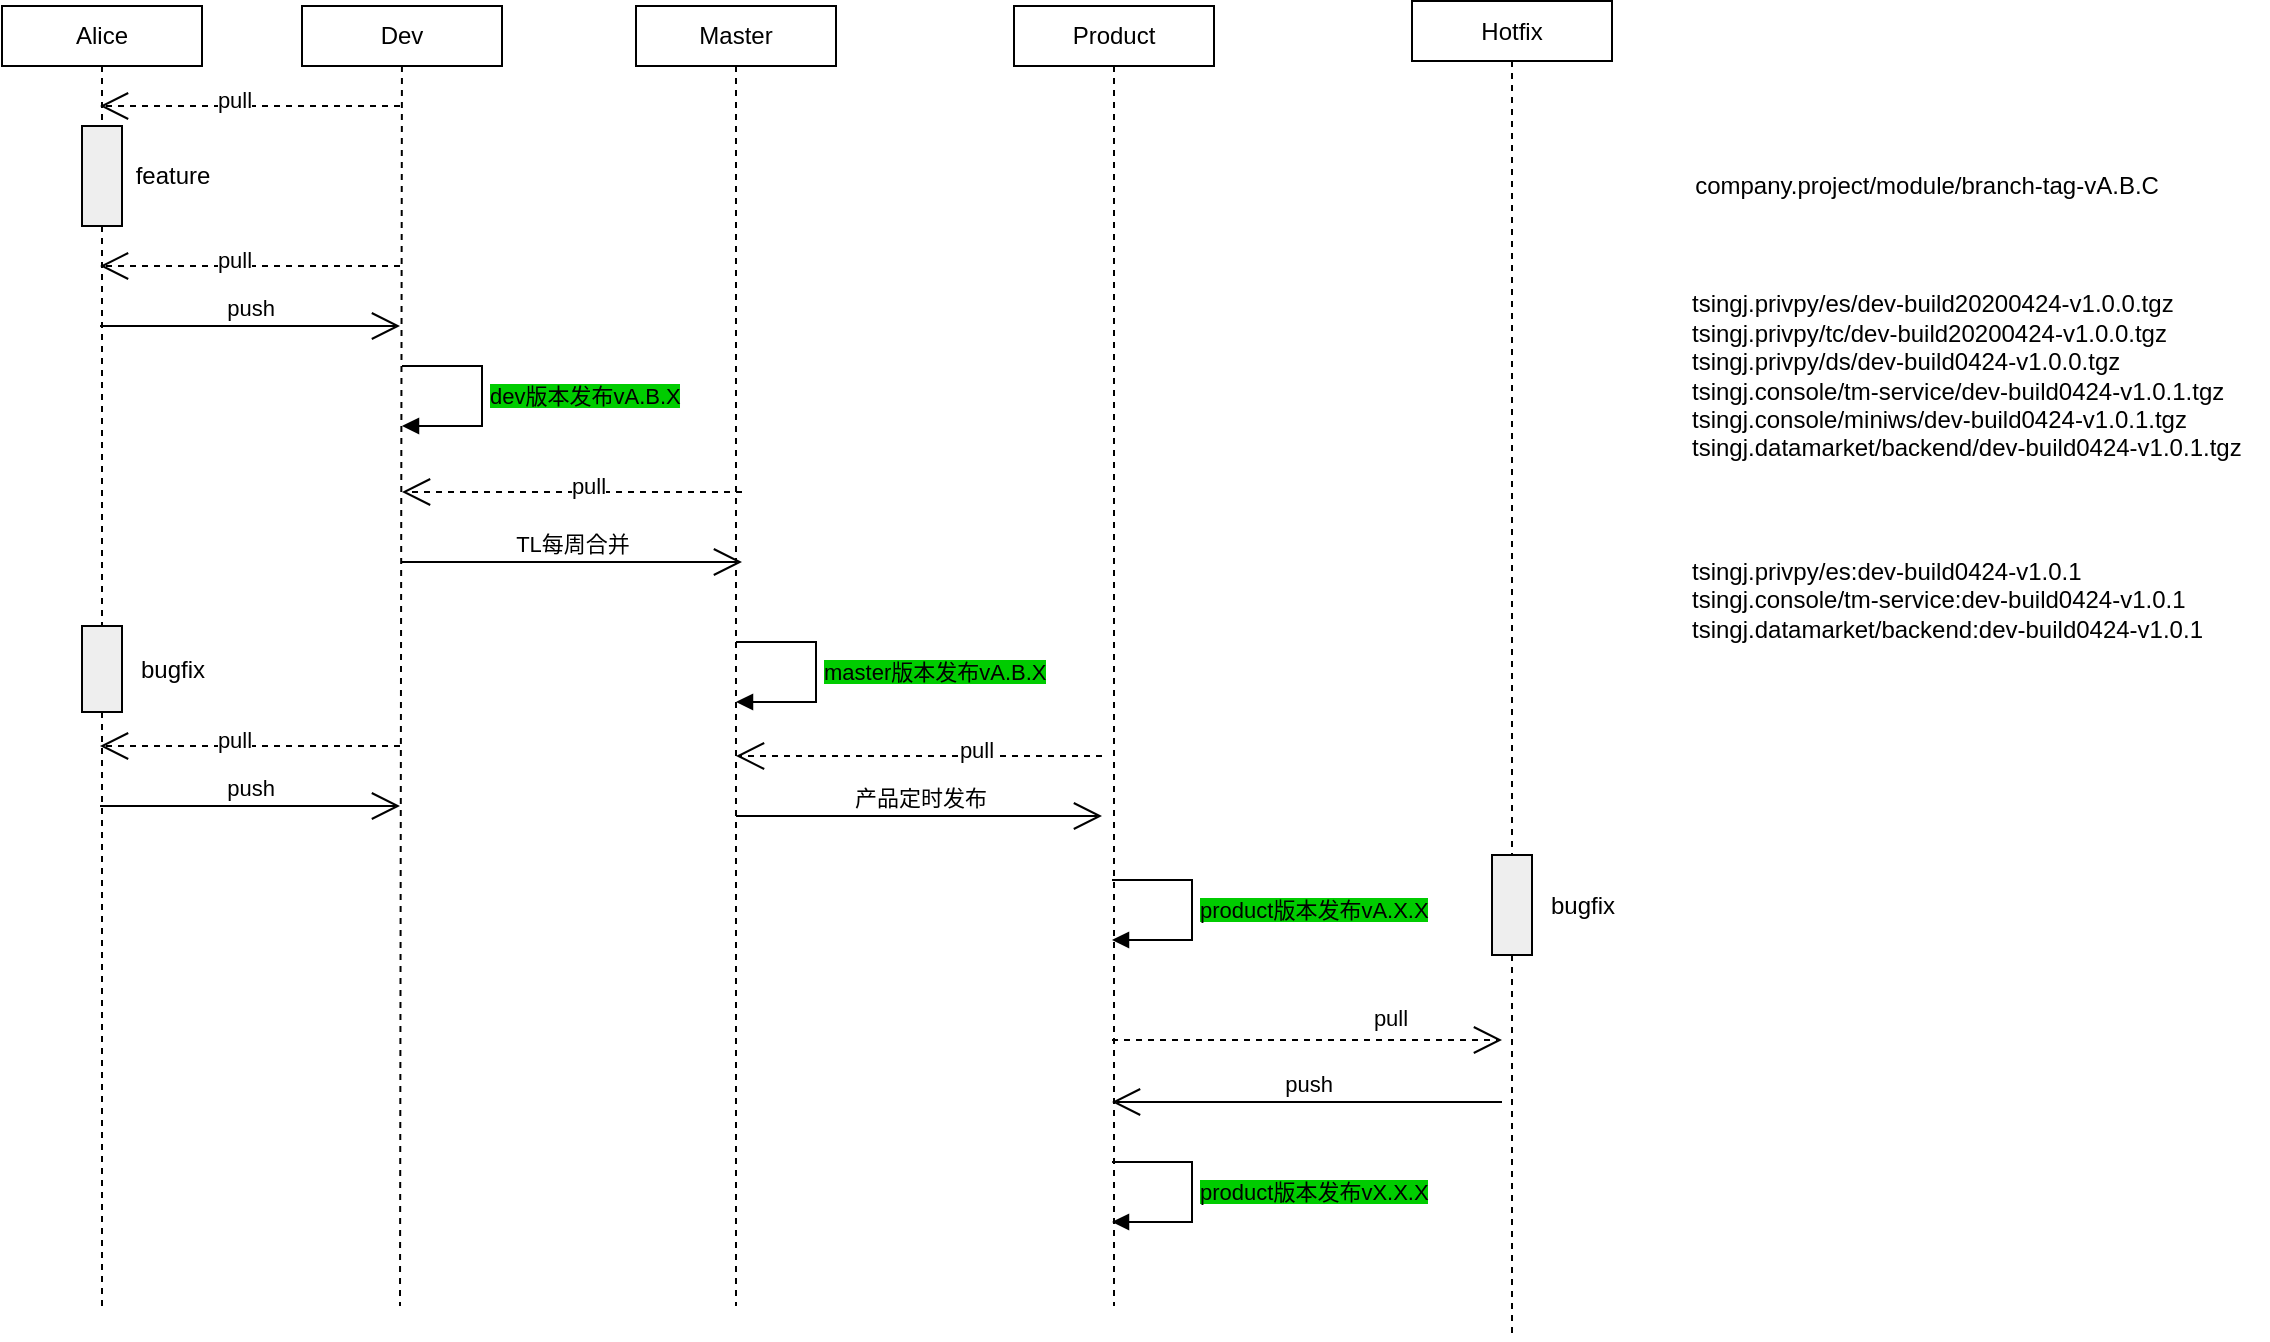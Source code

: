 <mxfile version="13.0.1" type="github">
  <diagram id="IDo3e-sVRfWPB8tgrpqy" name="Page-1">
    <mxGraphModel dx="1426" dy="764" grid="1" gridSize="10" guides="1" tooltips="1" connect="1" arrows="1" fold="1" page="1" pageScale="1" pageWidth="827" pageHeight="1169" math="0" shadow="0">
      <root>
        <mxCell id="0" />
        <mxCell id="1" parent="0" />
        <mxCell id="VchNmsLGofExgvG7CdDW-4" value="Dev" style="shape=rect;html=1;whiteSpace=wrap;align=center;" vertex="1" parent="1">
          <mxGeometry x="440" y="240" width="100" height="30" as="geometry" />
        </mxCell>
        <mxCell id="VchNmsLGofExgvG7CdDW-5" value="Master" style="shape=rect;html=1;whiteSpace=wrap;align=center;" vertex="1" parent="1">
          <mxGeometry x="607" y="240" width="100" height="30" as="geometry" />
        </mxCell>
        <mxCell id="VchNmsLGofExgvG7CdDW-7" value="" style="edgeStyle=none;dashed=1;html=1;endArrow=none;exitX=0.5;exitY=1;exitDx=0;exitDy=0;" edge="1" source="VchNmsLGofExgvG7CdDW-5" parent="1">
          <mxGeometry relative="1" as="geometry">
            <mxPoint x="657" y="890" as="targetPoint" />
          </mxGeometry>
        </mxCell>
        <mxCell id="VchNmsLGofExgvG7CdDW-8" value="TL每周合并" style="edgeStyle=none;html=1;endArrow=open;verticalAlign=bottom;endSize=12;" edge="1" parent="1">
          <mxGeometry relative="1" as="geometry">
            <mxPoint x="490" y="518" as="sourcePoint" />
            <mxPoint x="660" y="518" as="targetPoint" />
          </mxGeometry>
        </mxCell>
        <mxCell id="VchNmsLGofExgvG7CdDW-10" value="" style="edgeStyle=none;html=1;endArrow=open;verticalAlign=bottom;endSize=12;endFill=1;dashed=1;" edge="1" parent="1">
          <mxGeometry relative="1" as="geometry">
            <mxPoint x="660" y="483" as="sourcePoint" />
            <mxPoint x="490" y="483" as="targetPoint" />
          </mxGeometry>
        </mxCell>
        <mxCell id="VchNmsLGofExgvG7CdDW-34" value="pull" style="edgeLabel;html=1;align=center;verticalAlign=middle;resizable=0;points=[];" vertex="1" connectable="0" parent="VchNmsLGofExgvG7CdDW-10">
          <mxGeometry x="0.107" y="-3" relative="1" as="geometry">
            <mxPoint x="17" as="offset" />
          </mxGeometry>
        </mxCell>
        <mxCell id="VchNmsLGofExgvG7CdDW-17" value="Product" style="shape=rect;html=1;whiteSpace=wrap;align=center;" vertex="1" parent="1">
          <mxGeometry x="796" y="240" width="100" height="30" as="geometry" />
        </mxCell>
        <mxCell id="VchNmsLGofExgvG7CdDW-25" value="" style="shape=rect;html=1;fillColor=#eeeeee;" vertex="1" parent="1">
          <mxGeometry x="330" y="300" width="20" height="50" as="geometry" />
        </mxCell>
        <mxCell id="VchNmsLGofExgvG7CdDW-26" value="" style="edgeStyle=none;html=1;dashed=1;endArrow=none;exitX=0.5;exitY=1;exitDx=0;exitDy=0;" edge="1" source="VchNmsLGofExgvG7CdDW-48" target="VchNmsLGofExgvG7CdDW-25" parent="1">
          <mxGeometry relative="1" as="geometry">
            <mxPoint x="340" y="300" as="sourcePoint" />
          </mxGeometry>
        </mxCell>
        <mxCell id="VchNmsLGofExgvG7CdDW-27" value="" style="edgeStyle=none;html=1;dashed=1;endArrow=none;" edge="1" source="VchNmsLGofExgvG7CdDW-37" parent="1">
          <mxGeometry x="1" relative="1" as="geometry">
            <mxPoint x="340" y="890" as="targetPoint" />
          </mxGeometry>
        </mxCell>
        <mxCell id="VchNmsLGofExgvG7CdDW-29" value="" style="edgeStyle=none;dashed=1;html=1;endArrow=none;" edge="1" parent="1" source="VchNmsLGofExgvG7CdDW-4">
          <mxGeometry relative="1" as="geometry">
            <mxPoint x="489" y="890" as="targetPoint" />
            <mxPoint x="490" y="270" as="sourcePoint" />
          </mxGeometry>
        </mxCell>
        <mxCell id="VchNmsLGofExgvG7CdDW-30" value="产品定时发布" style="edgeStyle=none;html=1;endArrow=open;verticalAlign=bottom;endSize=12;" edge="1" parent="1">
          <mxGeometry relative="1" as="geometry">
            <mxPoint x="657" y="645" as="sourcePoint" />
            <mxPoint x="840" y="645" as="targetPoint" />
          </mxGeometry>
        </mxCell>
        <mxCell id="VchNmsLGofExgvG7CdDW-35" value="" style="edgeStyle=none;html=1;endArrow=open;verticalAlign=bottom;endSize=12;endFill=1;dashed=1;" edge="1" parent="1">
          <mxGeometry relative="1" as="geometry">
            <mxPoint x="840" y="615" as="sourcePoint" />
            <mxPoint x="657" y="615" as="targetPoint" />
          </mxGeometry>
        </mxCell>
        <mxCell id="VchNmsLGofExgvG7CdDW-36" value="pull" style="edgeLabel;html=1;align=center;verticalAlign=middle;resizable=0;points=[];" vertex="1" connectable="0" parent="VchNmsLGofExgvG7CdDW-35">
          <mxGeometry x="0.107" y="-3" relative="1" as="geometry">
            <mxPoint x="38" as="offset" />
          </mxGeometry>
        </mxCell>
        <mxCell id="VchNmsLGofExgvG7CdDW-39" value="company.project/module/branch-tag-vA.B.C" style="text;html=1;align=center;verticalAlign=middle;resizable=0;points=[];autosize=1;" vertex="1" parent="1">
          <mxGeometry x="1127" y="320" width="250" height="20" as="geometry" />
        </mxCell>
        <mxCell id="VchNmsLGofExgvG7CdDW-40" value="tsingj.privpy/es/dev-build20200424-v1.0.0.tgz&lt;br&gt;tsingj.privpy/tc/dev-build20200424-v1.0.0.tgz&lt;br&gt;tsingj.privpy/ds/dev-build0424-v1.0.0.tgz&lt;br&gt;tsingj.console/tm-service/dev-build0424-v1.0.1.tgz&lt;br&gt;tsingj.console/miniws/dev-build0424-v1.0.1.tgz&lt;br&gt;tsingj.datamarket/backend/dev-build0424-v1.0.1.tgz" style="text;html=1;align=left;verticalAlign=middle;resizable=0;points=[];autosize=1;" vertex="1" parent="1">
          <mxGeometry x="1133" y="380" width="290" height="90" as="geometry" />
        </mxCell>
        <mxCell id="VchNmsLGofExgvG7CdDW-41" value="bugfix" style="text;html=1;align=center;verticalAlign=middle;resizable=0;points=[];autosize=1;" vertex="1" parent="1">
          <mxGeometry x="350" y="561.5" width="50" height="20" as="geometry" />
        </mxCell>
        <mxCell id="VchNmsLGofExgvG7CdDW-47" value="feature" style="text;html=1;align=center;verticalAlign=middle;resizable=0;points=[];autosize=1;" vertex="1" parent="1">
          <mxGeometry x="350" y="315" width="50" height="20" as="geometry" />
        </mxCell>
        <mxCell id="VchNmsLGofExgvG7CdDW-48" value="Alice" style="shape=rect;html=1;whiteSpace=wrap;align=center;" vertex="1" parent="1">
          <mxGeometry x="290" y="240" width="100" height="30" as="geometry" />
        </mxCell>
        <mxCell id="VchNmsLGofExgvG7CdDW-49" value="" style="edgeStyle=none;html=1;endArrow=open;verticalAlign=bottom;endSize=12;endFill=1;dashed=1;" edge="1" parent="1">
          <mxGeometry relative="1" as="geometry">
            <mxPoint x="489" y="370" as="sourcePoint" />
            <mxPoint x="339" y="370" as="targetPoint" />
          </mxGeometry>
        </mxCell>
        <mxCell id="VchNmsLGofExgvG7CdDW-50" value="pull" style="edgeLabel;html=1;align=center;verticalAlign=middle;resizable=0;points=[];" vertex="1" connectable="0" parent="VchNmsLGofExgvG7CdDW-49">
          <mxGeometry x="0.107" y="-3" relative="1" as="geometry">
            <mxPoint as="offset" />
          </mxGeometry>
        </mxCell>
        <mxCell id="VchNmsLGofExgvG7CdDW-51" value="push" style="edgeStyle=none;html=1;endArrow=open;verticalAlign=bottom;endSize=12;" edge="1" parent="1">
          <mxGeometry relative="1" as="geometry">
            <mxPoint x="339" y="400" as="sourcePoint" />
            <mxPoint x="489" y="400" as="targetPoint" />
          </mxGeometry>
        </mxCell>
        <mxCell id="VchNmsLGofExgvG7CdDW-54" value="" style="edgeStyle=none;dashed=1;html=1;endArrow=none;" edge="1" parent="1" source="VchNmsLGofExgvG7CdDW-17">
          <mxGeometry relative="1" as="geometry">
            <mxPoint x="846" y="890" as="targetPoint" />
            <mxPoint x="846" y="270" as="sourcePoint" />
          </mxGeometry>
        </mxCell>
        <mxCell id="VchNmsLGofExgvG7CdDW-55" value="Hotfix" style="shape=rect;html=1;whiteSpace=wrap;align=center;" vertex="1" parent="1">
          <mxGeometry x="995" y="237.5" width="100" height="30" as="geometry" />
        </mxCell>
        <mxCell id="VchNmsLGofExgvG7CdDW-56" value="" style="edgeStyle=none;dashed=1;html=1;endArrow=none;" edge="1" parent="1" source="VchNmsLGofExgvG7CdDW-58">
          <mxGeometry relative="1" as="geometry">
            <mxPoint x="1045" y="905.5" as="targetPoint" />
            <mxPoint x="1045" y="285.5" as="sourcePoint" />
          </mxGeometry>
        </mxCell>
        <mxCell id="VchNmsLGofExgvG7CdDW-57" value="bugfix" style="text;html=1;align=center;verticalAlign=middle;resizable=0;points=[];autosize=1;" vertex="1" parent="1">
          <mxGeometry x="1055" y="679.5" width="50" height="20" as="geometry" />
        </mxCell>
        <mxCell id="VchNmsLGofExgvG7CdDW-58" value="" style="shape=rect;html=1;fillColor=#eeeeee;" vertex="1" parent="1">
          <mxGeometry x="1035" y="664.5" width="20" height="50" as="geometry" />
        </mxCell>
        <mxCell id="VchNmsLGofExgvG7CdDW-59" value="" style="edgeStyle=none;dashed=1;html=1;endArrow=none;" edge="1" parent="1" source="VchNmsLGofExgvG7CdDW-55" target="VchNmsLGofExgvG7CdDW-58">
          <mxGeometry relative="1" as="geometry">
            <mxPoint x="1045" y="807.5" as="targetPoint" />
            <mxPoint x="1045" y="267.5" as="sourcePoint" />
          </mxGeometry>
        </mxCell>
        <mxCell id="VchNmsLGofExgvG7CdDW-60" value="" style="edgeStyle=none;html=1;endArrow=open;verticalAlign=bottom;endSize=12;endFill=1;dashed=1;" edge="1" parent="1">
          <mxGeometry relative="1" as="geometry">
            <mxPoint x="845" y="757" as="sourcePoint" />
            <mxPoint x="1040" y="757" as="targetPoint" />
          </mxGeometry>
        </mxCell>
        <mxCell id="VchNmsLGofExgvG7CdDW-61" value="pull" style="edgeLabel;html=1;align=center;verticalAlign=middle;resizable=0;points=[];" vertex="1" connectable="0" parent="VchNmsLGofExgvG7CdDW-60">
          <mxGeometry x="0.107" y="-3" relative="1" as="geometry">
            <mxPoint x="31" y="-14.5" as="offset" />
          </mxGeometry>
        </mxCell>
        <mxCell id="VchNmsLGofExgvG7CdDW-62" value="push" style="edgeStyle=none;html=1;endArrow=open;verticalAlign=bottom;endSize=12;" edge="1" parent="1">
          <mxGeometry relative="1" as="geometry">
            <mxPoint x="1040" y="788" as="sourcePoint" />
            <mxPoint x="845" y="788" as="targetPoint" />
          </mxGeometry>
        </mxCell>
        <mxCell id="VchNmsLGofExgvG7CdDW-63" value="" style="edgeStyle=none;html=1;endArrow=open;verticalAlign=bottom;endSize=12;endFill=1;dashed=1;" edge="1" parent="1">
          <mxGeometry relative="1" as="geometry">
            <mxPoint x="489" y="290" as="sourcePoint" />
            <mxPoint x="339" y="290" as="targetPoint" />
          </mxGeometry>
        </mxCell>
        <mxCell id="VchNmsLGofExgvG7CdDW-64" value="pull" style="edgeLabel;html=1;align=center;verticalAlign=middle;resizable=0;points=[];" vertex="1" connectable="0" parent="VchNmsLGofExgvG7CdDW-63">
          <mxGeometry x="0.107" y="-3" relative="1" as="geometry">
            <mxPoint as="offset" />
          </mxGeometry>
        </mxCell>
        <mxCell id="VchNmsLGofExgvG7CdDW-37" value="" style="shape=rect;html=1;fillColor=#eeeeee;" vertex="1" parent="1">
          <mxGeometry x="330" y="550" width="20" height="43" as="geometry" />
        </mxCell>
        <mxCell id="VchNmsLGofExgvG7CdDW-65" value="" style="edgeStyle=none;html=1;dashed=1;endArrow=none;" edge="1" parent="1" source="VchNmsLGofExgvG7CdDW-25" target="VchNmsLGofExgvG7CdDW-37">
          <mxGeometry x="1" relative="1" as="geometry">
            <mxPoint x="340" y="650" as="targetPoint" />
            <mxPoint x="340" y="350" as="sourcePoint" />
          </mxGeometry>
        </mxCell>
        <mxCell id="VchNmsLGofExgvG7CdDW-70" value="" style="edgeStyle=none;html=1;endArrow=open;verticalAlign=bottom;endSize=12;endFill=1;dashed=1;" edge="1" parent="1">
          <mxGeometry relative="1" as="geometry">
            <mxPoint x="489" y="610" as="sourcePoint" />
            <mxPoint x="339" y="610" as="targetPoint" />
          </mxGeometry>
        </mxCell>
        <mxCell id="VchNmsLGofExgvG7CdDW-71" value="pull" style="edgeLabel;html=1;align=center;verticalAlign=middle;resizable=0;points=[];" vertex="1" connectable="0" parent="VchNmsLGofExgvG7CdDW-70">
          <mxGeometry x="0.107" y="-3" relative="1" as="geometry">
            <mxPoint as="offset" />
          </mxGeometry>
        </mxCell>
        <mxCell id="VchNmsLGofExgvG7CdDW-72" value="push" style="edgeStyle=none;html=1;endArrow=open;verticalAlign=bottom;endSize=12;" edge="1" parent="1">
          <mxGeometry relative="1" as="geometry">
            <mxPoint x="339" y="640" as="sourcePoint" />
            <mxPoint x="489" y="640" as="targetPoint" />
          </mxGeometry>
        </mxCell>
        <mxCell id="VchNmsLGofExgvG7CdDW-76" value="&lt;span style=&quot;background-color: rgb(0 , 204 , 0)&quot;&gt;master版本发布vA.B.X&lt;/span&gt;" style="edgeStyle=orthogonalEdgeStyle;html=1;align=left;spacingLeft=2;endArrow=block;rounded=0;" edge="1" parent="1">
          <mxGeometry relative="1" as="geometry">
            <mxPoint x="657" y="558" as="sourcePoint" />
            <Array as="points">
              <mxPoint x="697" y="558" />
              <mxPoint x="697" y="588" />
            </Array>
            <mxPoint x="657" y="588" as="targetPoint" />
          </mxGeometry>
        </mxCell>
        <mxCell id="VchNmsLGofExgvG7CdDW-77" value="&lt;span style=&quot;background-color: rgb(0 , 204 , 0)&quot;&gt;product版本发布vA.X.X&lt;/span&gt;" style="edgeStyle=orthogonalEdgeStyle;html=1;align=left;spacingLeft=2;endArrow=block;rounded=0;" edge="1" parent="1">
          <mxGeometry relative="1" as="geometry">
            <mxPoint x="845" y="677" as="sourcePoint" />
            <Array as="points">
              <mxPoint x="885" y="677" />
              <mxPoint x="885" y="707" />
            </Array>
            <mxPoint x="845" y="707" as="targetPoint" />
          </mxGeometry>
        </mxCell>
        <mxCell id="VchNmsLGofExgvG7CdDW-78" value="&lt;span style=&quot;background-color: rgb(0 , 204 , 0)&quot;&gt;product版本发布vX.X.X&lt;/span&gt;" style="edgeStyle=orthogonalEdgeStyle;html=1;align=left;spacingLeft=2;endArrow=block;rounded=0;" edge="1" parent="1">
          <mxGeometry relative="1" as="geometry">
            <mxPoint x="845" y="818" as="sourcePoint" />
            <Array as="points">
              <mxPoint x="885" y="818" />
              <mxPoint x="885" y="848" />
            </Array>
            <mxPoint x="845" y="848" as="targetPoint" />
          </mxGeometry>
        </mxCell>
        <mxCell id="VchNmsLGofExgvG7CdDW-81" value="&lt;span style=&quot;background-color: rgb(0 , 204 , 0)&quot;&gt;dev版本发布vA.B.X&lt;/span&gt;" style="edgeStyle=orthogonalEdgeStyle;html=1;align=left;spacingLeft=2;endArrow=block;rounded=0;fillColor=#00CC00;" edge="1" parent="1">
          <mxGeometry relative="1" as="geometry">
            <mxPoint x="490" y="420" as="sourcePoint" />
            <Array as="points">
              <mxPoint x="530" y="420" />
              <mxPoint x="530" y="450" />
            </Array>
            <mxPoint x="490" y="450" as="targetPoint" />
          </mxGeometry>
        </mxCell>
        <mxCell id="VchNmsLGofExgvG7CdDW-82" value="tsingj.privpy/es:dev-build0424-v1.0.1&lt;br&gt;tsingj.console/tm-service:dev-build0424-v1.0.1&lt;br&gt;tsingj.datamarket/backend:dev-build0424-v1.0.1" style="text;html=1;align=left;verticalAlign=middle;resizable=0;points=[];autosize=1;" vertex="1" parent="1">
          <mxGeometry x="1133" y="511.5" width="270" height="50" as="geometry" />
        </mxCell>
      </root>
    </mxGraphModel>
  </diagram>
</mxfile>
